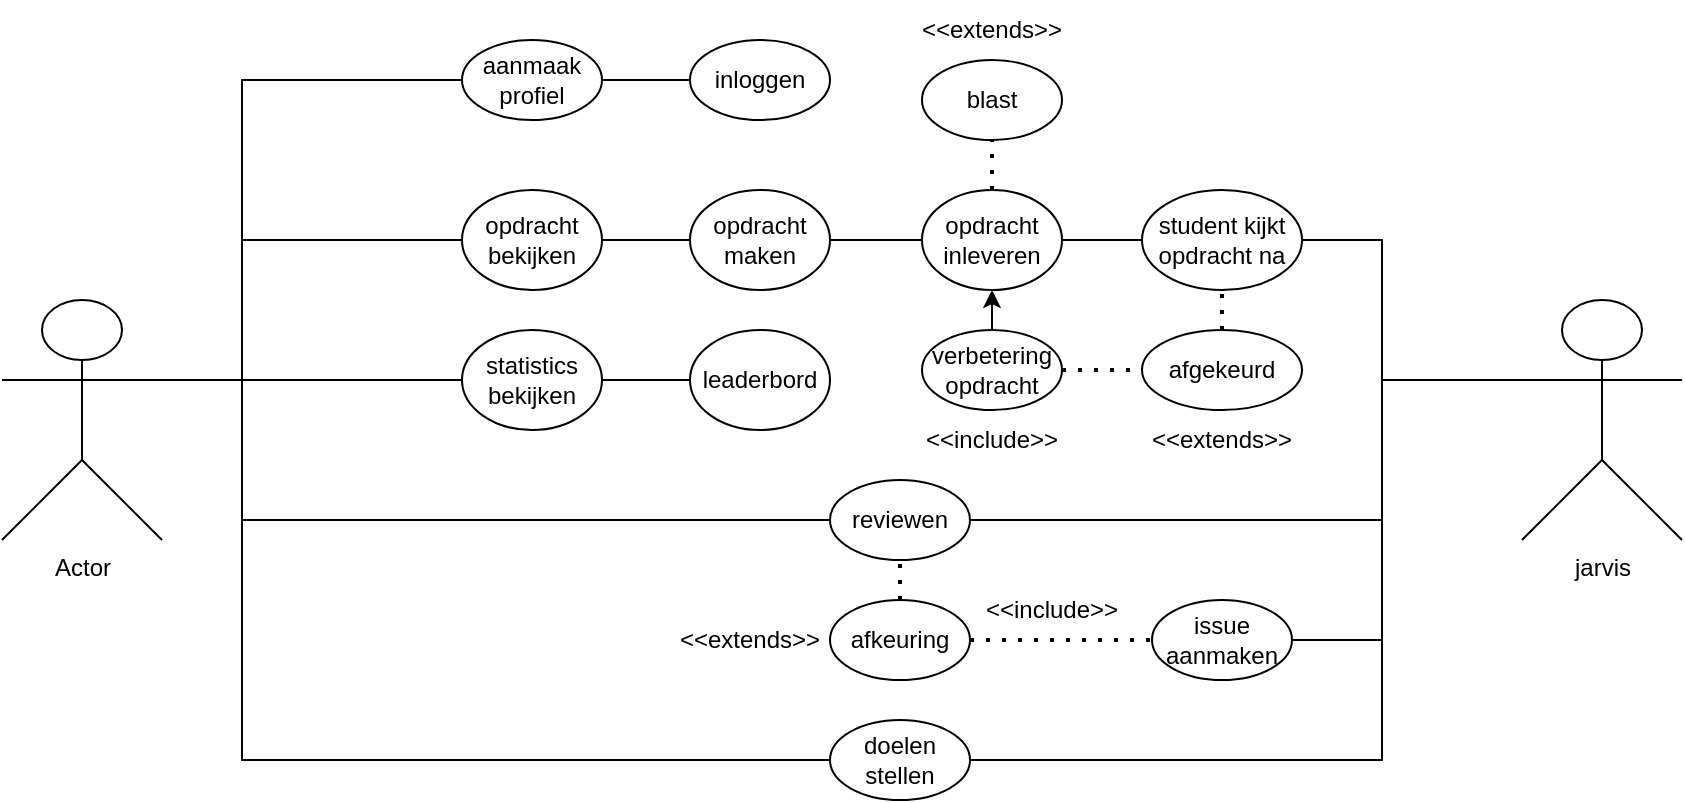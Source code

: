 <mxfile version="22.0.4" type="github">
  <diagram name="Pagina-1" id="6nUtuiSH0yaf7QekKCy3">
    <mxGraphModel dx="1105" dy="764" grid="1" gridSize="10" guides="1" tooltips="1" connect="1" arrows="1" fold="1" page="1" pageScale="1" pageWidth="827" pageHeight="1169" math="0" shadow="0">
      <root>
        <mxCell id="0" />
        <mxCell id="1" parent="0" />
        <mxCell id="4k9_lvRQiwa9aVwCoNm_-14" style="edgeStyle=orthogonalEdgeStyle;rounded=0;orthogonalLoop=1;jettySize=auto;html=1;exitX=1;exitY=0.333;exitDx=0;exitDy=0;exitPerimeter=0;entryX=0;entryY=0.5;entryDx=0;entryDy=0;endArrow=none;endFill=0;" edge="1" parent="1" source="4k9_lvRQiwa9aVwCoNm_-2" target="4k9_lvRQiwa9aVwCoNm_-9">
          <mxGeometry relative="1" as="geometry">
            <Array as="points">
              <mxPoint x="460" y="480" />
            </Array>
          </mxGeometry>
        </mxCell>
        <mxCell id="4k9_lvRQiwa9aVwCoNm_-17" style="edgeStyle=orthogonalEdgeStyle;rounded=0;orthogonalLoop=1;jettySize=auto;html=1;exitX=1;exitY=0.333;exitDx=0;exitDy=0;exitPerimeter=0;entryX=0;entryY=0.5;entryDx=0;entryDy=0;endArrow=none;endFill=0;" edge="1" parent="1" source="4k9_lvRQiwa9aVwCoNm_-2" target="4k9_lvRQiwa9aVwCoNm_-16">
          <mxGeometry relative="1" as="geometry" />
        </mxCell>
        <mxCell id="4k9_lvRQiwa9aVwCoNm_-75" style="edgeStyle=orthogonalEdgeStyle;rounded=0;orthogonalLoop=1;jettySize=auto;html=1;exitX=1;exitY=0.333;exitDx=0;exitDy=0;exitPerimeter=0;entryX=0;entryY=0.5;entryDx=0;entryDy=0;endArrow=none;endFill=0;" edge="1" parent="1" source="4k9_lvRQiwa9aVwCoNm_-2" target="4k9_lvRQiwa9aVwCoNm_-18">
          <mxGeometry relative="1" as="geometry">
            <Array as="points">
              <mxPoint x="460" y="620" />
            </Array>
          </mxGeometry>
        </mxCell>
        <mxCell id="4k9_lvRQiwa9aVwCoNm_-2" value="Actor" style="shape=umlActor;verticalLabelPosition=bottom;verticalAlign=top;html=1;outlineConnect=0;" vertex="1" parent="1">
          <mxGeometry x="340" y="510" width="80" height="120" as="geometry" />
        </mxCell>
        <mxCell id="4k9_lvRQiwa9aVwCoNm_-70" style="edgeStyle=orthogonalEdgeStyle;rounded=0;orthogonalLoop=1;jettySize=auto;html=1;exitX=0;exitY=0.333;exitDx=0;exitDy=0;exitPerimeter=0;entryX=1;entryY=0.5;entryDx=0;entryDy=0;endArrow=none;endFill=0;" edge="1" parent="1" source="4k9_lvRQiwa9aVwCoNm_-3" target="4k9_lvRQiwa9aVwCoNm_-18">
          <mxGeometry relative="1" as="geometry">
            <Array as="points">
              <mxPoint x="1030" y="550" />
              <mxPoint x="1030" y="620" />
            </Array>
          </mxGeometry>
        </mxCell>
        <mxCell id="4k9_lvRQiwa9aVwCoNm_-3" value="jarvis" style="shape=umlActor;verticalLabelPosition=bottom;verticalAlign=top;html=1;outlineConnect=0;" vertex="1" parent="1">
          <mxGeometry x="1100" y="510" width="80" height="120" as="geometry" />
        </mxCell>
        <mxCell id="4k9_lvRQiwa9aVwCoNm_-5" value="inloggen" style="ellipse;whiteSpace=wrap;html=1;" vertex="1" parent="1">
          <mxGeometry x="684" y="380" width="70" height="40" as="geometry" />
        </mxCell>
        <mxCell id="4k9_lvRQiwa9aVwCoNm_-25" style="edgeStyle=orthogonalEdgeStyle;rounded=0;orthogonalLoop=1;jettySize=auto;html=1;exitX=1;exitY=0.5;exitDx=0;exitDy=0;endArrow=none;endFill=0;" edge="1" parent="1" source="4k9_lvRQiwa9aVwCoNm_-9" target="4k9_lvRQiwa9aVwCoNm_-24">
          <mxGeometry relative="1" as="geometry" />
        </mxCell>
        <mxCell id="4k9_lvRQiwa9aVwCoNm_-9" value="opdracht bekijken" style="ellipse;whiteSpace=wrap;html=1;" vertex="1" parent="1">
          <mxGeometry x="570" y="455" width="70" height="50" as="geometry" />
        </mxCell>
        <mxCell id="4k9_lvRQiwa9aVwCoNm_-50" style="edgeStyle=orthogonalEdgeStyle;rounded=0;orthogonalLoop=1;jettySize=auto;html=1;exitX=1;exitY=0.5;exitDx=0;exitDy=0;entryX=0;entryY=0.5;entryDx=0;entryDy=0;endArrow=none;endFill=0;" edge="1" parent="1" source="4k9_lvRQiwa9aVwCoNm_-16" target="4k9_lvRQiwa9aVwCoNm_-47">
          <mxGeometry relative="1" as="geometry" />
        </mxCell>
        <mxCell id="4k9_lvRQiwa9aVwCoNm_-16" value="statistics bekijken" style="ellipse;whiteSpace=wrap;html=1;" vertex="1" parent="1">
          <mxGeometry x="570" y="525" width="70" height="50" as="geometry" />
        </mxCell>
        <mxCell id="4k9_lvRQiwa9aVwCoNm_-18" value="reviewen" style="ellipse;whiteSpace=wrap;html=1;" vertex="1" parent="1">
          <mxGeometry x="754" y="600" width="70" height="40" as="geometry" />
        </mxCell>
        <mxCell id="4k9_lvRQiwa9aVwCoNm_-20" value="doelen stellen" style="ellipse;whiteSpace=wrap;html=1;" vertex="1" parent="1">
          <mxGeometry x="754" y="720" width="70" height="40" as="geometry" />
        </mxCell>
        <mxCell id="4k9_lvRQiwa9aVwCoNm_-29" style="edgeStyle=orthogonalEdgeStyle;rounded=0;orthogonalLoop=1;jettySize=auto;html=1;exitX=1;exitY=0.5;exitDx=0;exitDy=0;entryX=0;entryY=0.5;entryDx=0;entryDy=0;endArrow=none;endFill=0;" edge="1" parent="1" source="4k9_lvRQiwa9aVwCoNm_-31" target="4k9_lvRQiwa9aVwCoNm_-26">
          <mxGeometry relative="1" as="geometry" />
        </mxCell>
        <mxCell id="4k9_lvRQiwa9aVwCoNm_-24" value="opdracht maken" style="ellipse;whiteSpace=wrap;html=1;" vertex="1" parent="1">
          <mxGeometry x="684" y="455" width="70" height="50" as="geometry" />
        </mxCell>
        <mxCell id="4k9_lvRQiwa9aVwCoNm_-26" value="student kijkt opdracht na" style="ellipse;whiteSpace=wrap;html=1;" vertex="1" parent="1">
          <mxGeometry x="910" y="455" width="80" height="50" as="geometry" />
        </mxCell>
        <mxCell id="4k9_lvRQiwa9aVwCoNm_-33" value="" style="edgeStyle=orthogonalEdgeStyle;rounded=0;orthogonalLoop=1;jettySize=auto;html=1;exitX=1;exitY=0.5;exitDx=0;exitDy=0;entryX=0;entryY=0.5;entryDx=0;entryDy=0;endArrow=none;endFill=0;" edge="1" parent="1" source="4k9_lvRQiwa9aVwCoNm_-24" target="4k9_lvRQiwa9aVwCoNm_-31">
          <mxGeometry relative="1" as="geometry">
            <mxPoint x="754" y="480" as="sourcePoint" />
            <mxPoint x="910" y="480" as="targetPoint" />
          </mxGeometry>
        </mxCell>
        <mxCell id="4k9_lvRQiwa9aVwCoNm_-31" value="opdracht inleveren" style="ellipse;whiteSpace=wrap;html=1;" vertex="1" parent="1">
          <mxGeometry x="800" y="455" width="70" height="50" as="geometry" />
        </mxCell>
        <mxCell id="4k9_lvRQiwa9aVwCoNm_-36" value="blast" style="ellipse;whiteSpace=wrap;html=1;" vertex="1" parent="1">
          <mxGeometry x="800" y="390" width="70" height="40" as="geometry" />
        </mxCell>
        <mxCell id="4k9_lvRQiwa9aVwCoNm_-37" value="&amp;lt;&amp;lt;extends&amp;gt;&amp;gt;" style="text;html=1;strokeColor=none;fillColor=none;align=center;verticalAlign=middle;whiteSpace=wrap;rounded=0;" vertex="1" parent="1">
          <mxGeometry x="805" y="360" width="60" height="30" as="geometry" />
        </mxCell>
        <mxCell id="4k9_lvRQiwa9aVwCoNm_-38" value="" style="endArrow=none;dashed=1;html=1;dashPattern=1 3;strokeWidth=2;rounded=0;entryX=0.5;entryY=1;entryDx=0;entryDy=0;exitX=0.5;exitY=0;exitDx=0;exitDy=0;" edge="1" parent="1" source="4k9_lvRQiwa9aVwCoNm_-31" target="4k9_lvRQiwa9aVwCoNm_-36">
          <mxGeometry width="50" height="50" relative="1" as="geometry">
            <mxPoint x="780" y="470" as="sourcePoint" />
            <mxPoint x="830" y="420" as="targetPoint" />
          </mxGeometry>
        </mxCell>
        <mxCell id="4k9_lvRQiwa9aVwCoNm_-47" value="leaderbord" style="ellipse;whiteSpace=wrap;html=1;" vertex="1" parent="1">
          <mxGeometry x="684" y="525" width="70" height="50" as="geometry" />
        </mxCell>
        <mxCell id="4k9_lvRQiwa9aVwCoNm_-55" value="afgekeurd" style="ellipse;whiteSpace=wrap;html=1;" vertex="1" parent="1">
          <mxGeometry x="910" y="525" width="80" height="40" as="geometry" />
        </mxCell>
        <mxCell id="4k9_lvRQiwa9aVwCoNm_-58" value="&amp;lt;&amp;lt;extends&amp;gt;&amp;gt;" style="text;html=1;strokeColor=none;fillColor=none;align=center;verticalAlign=middle;whiteSpace=wrap;rounded=0;" vertex="1" parent="1">
          <mxGeometry x="920" y="565" width="60" height="30" as="geometry" />
        </mxCell>
        <mxCell id="4k9_lvRQiwa9aVwCoNm_-60" style="edgeStyle=orthogonalEdgeStyle;rounded=0;orthogonalLoop=1;jettySize=auto;html=1;exitX=1;exitY=0.5;exitDx=0;exitDy=0;entryX=0;entryY=0.333;entryDx=0;entryDy=0;entryPerimeter=0;endArrow=none;endFill=0;" edge="1" parent="1" source="4k9_lvRQiwa9aVwCoNm_-26" target="4k9_lvRQiwa9aVwCoNm_-3">
          <mxGeometry relative="1" as="geometry">
            <Array as="points">
              <mxPoint x="1030" y="480" />
              <mxPoint x="1030" y="550" />
            </Array>
          </mxGeometry>
        </mxCell>
        <mxCell id="4k9_lvRQiwa9aVwCoNm_-65" value="" style="endArrow=none;dashed=1;html=1;dashPattern=1 3;strokeWidth=2;rounded=0;entryX=0.5;entryY=1;entryDx=0;entryDy=0;exitX=0.5;exitY=0;exitDx=0;exitDy=0;" edge="1" parent="1" source="4k9_lvRQiwa9aVwCoNm_-55" target="4k9_lvRQiwa9aVwCoNm_-26">
          <mxGeometry width="50" height="50" relative="1" as="geometry">
            <mxPoint x="870" y="560" as="sourcePoint" />
            <mxPoint x="920" y="510" as="targetPoint" />
          </mxGeometry>
        </mxCell>
        <mxCell id="4k9_lvRQiwa9aVwCoNm_-69" style="edgeStyle=orthogonalEdgeStyle;rounded=0;orthogonalLoop=1;jettySize=auto;html=1;exitX=0.5;exitY=0;exitDx=0;exitDy=0;entryX=0.5;entryY=1;entryDx=0;entryDy=0;" edge="1" parent="1" source="4k9_lvRQiwa9aVwCoNm_-66" target="4k9_lvRQiwa9aVwCoNm_-31">
          <mxGeometry relative="1" as="geometry" />
        </mxCell>
        <mxCell id="4k9_lvRQiwa9aVwCoNm_-66" value="verbetering opdracht" style="ellipse;whiteSpace=wrap;html=1;" vertex="1" parent="1">
          <mxGeometry x="800" y="525" width="70" height="40" as="geometry" />
        </mxCell>
        <mxCell id="4k9_lvRQiwa9aVwCoNm_-67" value="&amp;lt;&amp;lt;include&amp;gt;&amp;gt;" style="text;html=1;strokeColor=none;fillColor=none;align=center;verticalAlign=middle;whiteSpace=wrap;rounded=0;" vertex="1" parent="1">
          <mxGeometry x="805" y="565" width="60" height="30" as="geometry" />
        </mxCell>
        <mxCell id="4k9_lvRQiwa9aVwCoNm_-68" value="" style="endArrow=none;dashed=1;html=1;dashPattern=1 3;strokeWidth=2;rounded=0;exitX=1;exitY=0.5;exitDx=0;exitDy=0;entryX=0;entryY=0.5;entryDx=0;entryDy=0;" edge="1" parent="1" source="4k9_lvRQiwa9aVwCoNm_-66" target="4k9_lvRQiwa9aVwCoNm_-55">
          <mxGeometry width="50" height="50" relative="1" as="geometry">
            <mxPoint x="860" y="590" as="sourcePoint" />
            <mxPoint x="910" y="540" as="targetPoint" />
          </mxGeometry>
        </mxCell>
        <mxCell id="4k9_lvRQiwa9aVwCoNm_-71" style="edgeStyle=orthogonalEdgeStyle;rounded=0;orthogonalLoop=1;jettySize=auto;html=1;exitX=1;exitY=0.5;exitDx=0;exitDy=0;entryX=0;entryY=0.333;entryDx=0;entryDy=0;entryPerimeter=0;endArrow=none;endFill=0;" edge="1" parent="1" source="4k9_lvRQiwa9aVwCoNm_-20" target="4k9_lvRQiwa9aVwCoNm_-3">
          <mxGeometry relative="1" as="geometry">
            <Array as="points">
              <mxPoint x="1030" y="740" />
              <mxPoint x="1030" y="550" />
            </Array>
          </mxGeometry>
        </mxCell>
        <mxCell id="4k9_lvRQiwa9aVwCoNm_-73" style="edgeStyle=orthogonalEdgeStyle;rounded=0;orthogonalLoop=1;jettySize=auto;html=1;exitX=1;exitY=0.5;exitDx=0;exitDy=0;entryX=0;entryY=0.5;entryDx=0;entryDy=0;endArrow=none;endFill=0;" edge="1" parent="1" source="4k9_lvRQiwa9aVwCoNm_-51" target="4k9_lvRQiwa9aVwCoNm_-5">
          <mxGeometry relative="1" as="geometry" />
        </mxCell>
        <mxCell id="4k9_lvRQiwa9aVwCoNm_-51" value="aanmaak profiel" style="ellipse;whiteSpace=wrap;html=1;" vertex="1" parent="1">
          <mxGeometry x="570" y="380" width="70" height="40" as="geometry" />
        </mxCell>
        <mxCell id="4k9_lvRQiwa9aVwCoNm_-74" style="edgeStyle=orthogonalEdgeStyle;rounded=0;orthogonalLoop=1;jettySize=auto;html=1;exitX=0;exitY=0.5;exitDx=0;exitDy=0;entryX=1;entryY=0.333;entryDx=0;entryDy=0;entryPerimeter=0;endArrow=none;endFill=0;" edge="1" parent="1" source="4k9_lvRQiwa9aVwCoNm_-51" target="4k9_lvRQiwa9aVwCoNm_-2">
          <mxGeometry relative="1" as="geometry">
            <Array as="points">
              <mxPoint x="460" y="400" />
            </Array>
          </mxGeometry>
        </mxCell>
        <mxCell id="4k9_lvRQiwa9aVwCoNm_-76" style="edgeStyle=orthogonalEdgeStyle;rounded=0;orthogonalLoop=1;jettySize=auto;html=1;exitX=0;exitY=0.5;exitDx=0;exitDy=0;entryX=1;entryY=0.333;entryDx=0;entryDy=0;entryPerimeter=0;endArrow=none;endFill=0;" edge="1" parent="1" source="4k9_lvRQiwa9aVwCoNm_-20" target="4k9_lvRQiwa9aVwCoNm_-2">
          <mxGeometry relative="1" as="geometry">
            <Array as="points">
              <mxPoint x="460" y="740" />
            </Array>
          </mxGeometry>
        </mxCell>
        <mxCell id="4k9_lvRQiwa9aVwCoNm_-77" value="afkeuring" style="ellipse;whiteSpace=wrap;html=1;" vertex="1" parent="1">
          <mxGeometry x="754" y="660" width="70" height="40" as="geometry" />
        </mxCell>
        <mxCell id="4k9_lvRQiwa9aVwCoNm_-78" value="" style="endArrow=none;dashed=1;html=1;dashPattern=1 3;strokeWidth=2;rounded=0;entryX=0.5;entryY=1;entryDx=0;entryDy=0;exitX=0.5;exitY=0;exitDx=0;exitDy=0;" edge="1" parent="1" source="4k9_lvRQiwa9aVwCoNm_-77" target="4k9_lvRQiwa9aVwCoNm_-18">
          <mxGeometry width="50" height="50" relative="1" as="geometry">
            <mxPoint x="700" y="690" as="sourcePoint" />
            <mxPoint x="750" y="640" as="targetPoint" />
          </mxGeometry>
        </mxCell>
        <mxCell id="4k9_lvRQiwa9aVwCoNm_-79" value="&amp;lt;&amp;lt;extends&amp;gt;&amp;gt;" style="text;html=1;strokeColor=none;fillColor=none;align=center;verticalAlign=middle;whiteSpace=wrap;rounded=0;" vertex="1" parent="1">
          <mxGeometry x="684" y="665" width="60" height="30" as="geometry" />
        </mxCell>
        <mxCell id="4k9_lvRQiwa9aVwCoNm_-82" value="issue aanmaken" style="ellipse;whiteSpace=wrap;html=1;" vertex="1" parent="1">
          <mxGeometry x="915" y="660" width="70" height="40" as="geometry" />
        </mxCell>
        <mxCell id="4k9_lvRQiwa9aVwCoNm_-84" value="&amp;lt;&amp;lt;include&amp;gt;&amp;gt;" style="text;html=1;strokeColor=none;fillColor=none;align=center;verticalAlign=middle;whiteSpace=wrap;rounded=0;" vertex="1" parent="1">
          <mxGeometry x="835" y="650" width="60" height="30" as="geometry" />
        </mxCell>
        <mxCell id="4k9_lvRQiwa9aVwCoNm_-85" value="" style="endArrow=none;dashed=1;html=1;dashPattern=1 3;strokeWidth=2;rounded=0;entryX=0;entryY=0.5;entryDx=0;entryDy=0;exitX=1;exitY=0.5;exitDx=0;exitDy=0;" edge="1" parent="1" source="4k9_lvRQiwa9aVwCoNm_-77" target="4k9_lvRQiwa9aVwCoNm_-82">
          <mxGeometry width="50" height="50" relative="1" as="geometry">
            <mxPoint x="830" y="720" as="sourcePoint" />
            <mxPoint x="880" y="670" as="targetPoint" />
          </mxGeometry>
        </mxCell>
        <mxCell id="4k9_lvRQiwa9aVwCoNm_-86" style="edgeStyle=orthogonalEdgeStyle;rounded=0;orthogonalLoop=1;jettySize=auto;html=1;exitX=1;exitY=0.5;exitDx=0;exitDy=0;entryX=0;entryY=0.333;entryDx=0;entryDy=0;entryPerimeter=0;endArrow=none;endFill=0;" edge="1" parent="1" source="4k9_lvRQiwa9aVwCoNm_-82" target="4k9_lvRQiwa9aVwCoNm_-3">
          <mxGeometry relative="1" as="geometry">
            <Array as="points">
              <mxPoint x="1030" y="680" />
              <mxPoint x="1030" y="550" />
            </Array>
          </mxGeometry>
        </mxCell>
      </root>
    </mxGraphModel>
  </diagram>
</mxfile>
